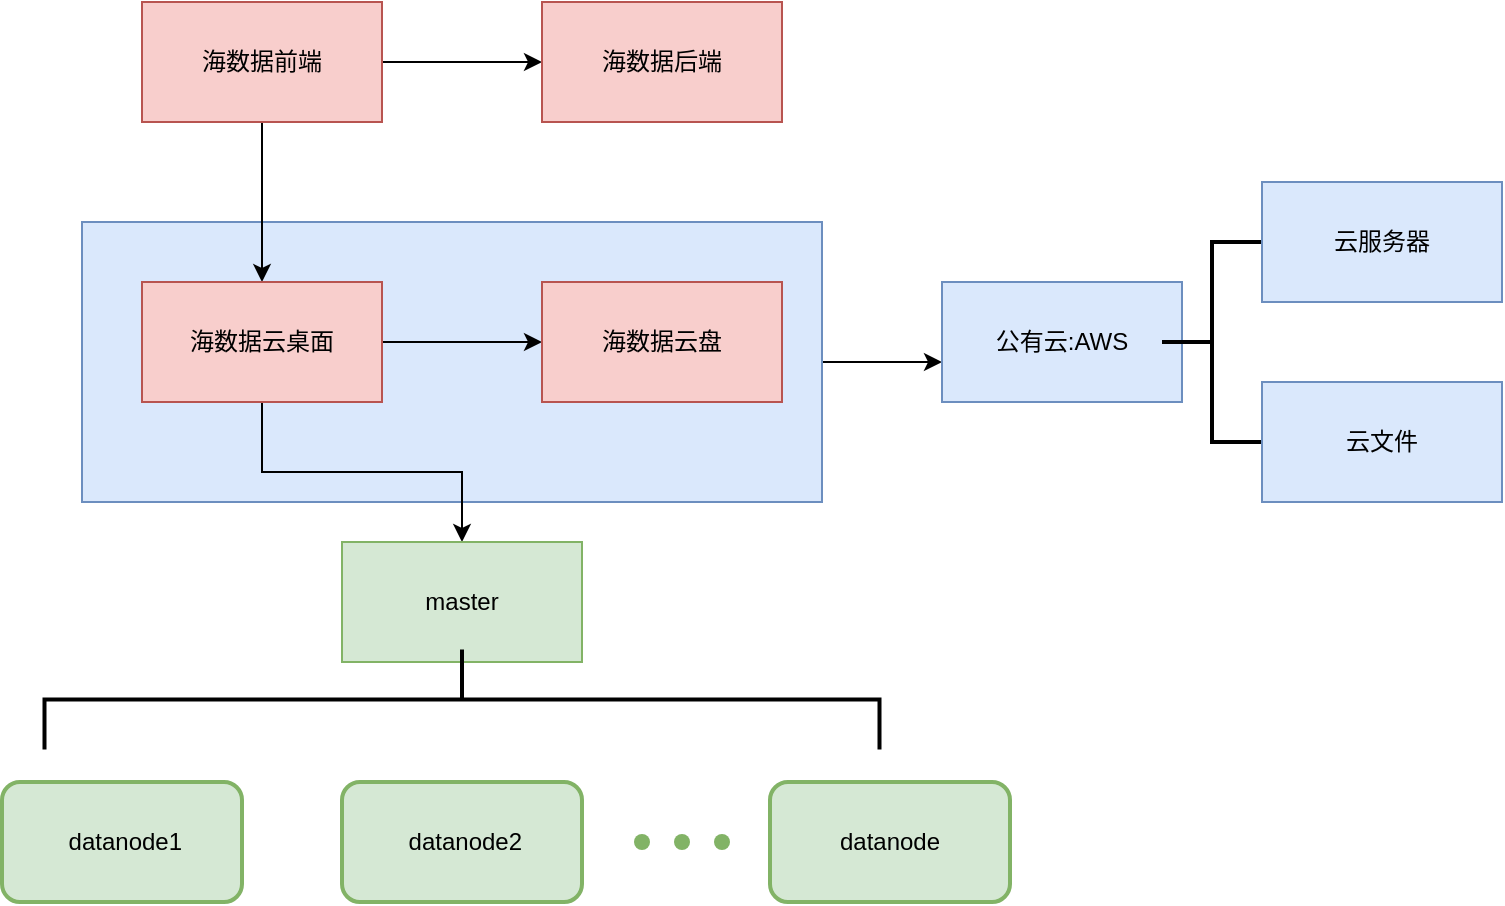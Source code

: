 <mxfile version="21.2.9" type="github">
  <diagram name="第 1 页" id="KF2C7taQEg4RF9lyiHHR">
    <mxGraphModel dx="1050" dy="573" grid="1" gridSize="10" guides="1" tooltips="1" connect="1" arrows="1" fold="1" page="1" pageScale="1" pageWidth="827" pageHeight="1169" math="0" shadow="0">
      <root>
        <mxCell id="0" />
        <mxCell id="1" parent="0" />
        <mxCell id="r_LWYGMSWzIiCB8v5pZB-24" value="" style="edgeStyle=orthogonalEdgeStyle;rounded=0;orthogonalLoop=1;jettySize=auto;html=1;" parent="1" source="r_LWYGMSWzIiCB8v5pZB-23" target="r_LWYGMSWzIiCB8v5pZB-9" edge="1">
          <mxGeometry relative="1" as="geometry">
            <Array as="points">
              <mxPoint x="490" y="270" />
              <mxPoint x="490" y="270" />
            </Array>
          </mxGeometry>
        </mxCell>
        <mxCell id="r_LWYGMSWzIiCB8v5pZB-23" value="" style="rounded=0;whiteSpace=wrap;html=1;fillColor=#dae8fc;strokeColor=#6c8ebf;" parent="1" vertex="1">
          <mxGeometry x="70" y="200" width="370" height="140" as="geometry" />
        </mxCell>
        <mxCell id="r_LWYGMSWzIiCB8v5pZB-4" value="" style="edgeStyle=orthogonalEdgeStyle;rounded=0;orthogonalLoop=1;jettySize=auto;html=1;" parent="1" source="r_LWYGMSWzIiCB8v5pZB-1" target="r_LWYGMSWzIiCB8v5pZB-3" edge="1">
          <mxGeometry relative="1" as="geometry" />
        </mxCell>
        <mxCell id="r_LWYGMSWzIiCB8v5pZB-6" value="" style="edgeStyle=orthogonalEdgeStyle;rounded=0;orthogonalLoop=1;jettySize=auto;html=1;" parent="1" source="r_LWYGMSWzIiCB8v5pZB-1" target="r_LWYGMSWzIiCB8v5pZB-5" edge="1">
          <mxGeometry relative="1" as="geometry" />
        </mxCell>
        <mxCell id="r_LWYGMSWzIiCB8v5pZB-1" value="海数据前端" style="rounded=0;whiteSpace=wrap;html=1;fillColor=#f8cecc;strokeColor=#b85450;" parent="1" vertex="1">
          <mxGeometry x="100" y="90" width="120" height="60" as="geometry" />
        </mxCell>
        <mxCell id="r_LWYGMSWzIiCB8v5pZB-3" value="海数据后端" style="rounded=0;whiteSpace=wrap;html=1;fillColor=#f8cecc;strokeColor=#b85450;" parent="1" vertex="1">
          <mxGeometry x="300" y="90" width="120" height="60" as="geometry" />
        </mxCell>
        <mxCell id="r_LWYGMSWzIiCB8v5pZB-8" value="" style="edgeStyle=orthogonalEdgeStyle;rounded=0;orthogonalLoop=1;jettySize=auto;html=1;" parent="1" source="r_LWYGMSWzIiCB8v5pZB-5" target="r_LWYGMSWzIiCB8v5pZB-7" edge="1">
          <mxGeometry relative="1" as="geometry" />
        </mxCell>
        <mxCell id="r_LWYGMSWzIiCB8v5pZB-16" value="" style="edgeStyle=orthogonalEdgeStyle;rounded=0;orthogonalLoop=1;jettySize=auto;html=1;" parent="1" source="r_LWYGMSWzIiCB8v5pZB-5" target="r_LWYGMSWzIiCB8v5pZB-15" edge="1">
          <mxGeometry relative="1" as="geometry" />
        </mxCell>
        <mxCell id="r_LWYGMSWzIiCB8v5pZB-5" value="海数据云桌面" style="rounded=0;whiteSpace=wrap;html=1;fillColor=#f8cecc;strokeColor=#b85450;" parent="1" vertex="1">
          <mxGeometry x="100" y="230" width="120" height="60" as="geometry" />
        </mxCell>
        <mxCell id="r_LWYGMSWzIiCB8v5pZB-7" value="海数据云盘" style="whiteSpace=wrap;html=1;fillColor=#f8cecc;strokeColor=#b85450;rounded=0;" parent="1" vertex="1">
          <mxGeometry x="300" y="230" width="120" height="60" as="geometry" />
        </mxCell>
        <mxCell id="r_LWYGMSWzIiCB8v5pZB-9" value="公有云:AWS" style="whiteSpace=wrap;html=1;fillColor=#dae8fc;strokeColor=#6c8ebf;rounded=0;" parent="1" vertex="1">
          <mxGeometry x="500" y="230" width="120" height="60" as="geometry" />
        </mxCell>
        <mxCell id="r_LWYGMSWzIiCB8v5pZB-13" value="" style="strokeWidth=2;html=1;shape=mxgraph.flowchart.annotation_2;align=left;labelPosition=right;pointerEvents=1;" parent="1" vertex="1">
          <mxGeometry x="610" y="210" width="50" height="100" as="geometry" />
        </mxCell>
        <mxCell id="r_LWYGMSWzIiCB8v5pZB-14" value="云服务器" style="rounded=0;whiteSpace=wrap;html=1;fillColor=#dae8fc;strokeColor=#6c8ebf;" parent="1" vertex="1">
          <mxGeometry x="660" y="180" width="120" height="60" as="geometry" />
        </mxCell>
        <mxCell id="r_LWYGMSWzIiCB8v5pZB-15" value="master" style="whiteSpace=wrap;html=1;fillColor=#d5e8d4;strokeColor=#82b366;rounded=0;" parent="1" vertex="1">
          <mxGeometry x="200" y="360" width="120" height="60" as="geometry" />
        </mxCell>
        <mxCell id="r_LWYGMSWzIiCB8v5pZB-17" value="" style="strokeWidth=2;html=1;shape=mxgraph.flowchart.annotation_2;align=left;labelPosition=right;pointerEvents=1;rotation=90;" parent="1" vertex="1">
          <mxGeometry x="235" y="230" width="50" height="417.5" as="geometry" />
        </mxCell>
        <mxCell id="r_LWYGMSWzIiCB8v5pZB-20" value="&lt;span style=&quot;white-space: pre;&quot;&gt; &lt;/span&gt;datanode1" style="rounded=1;whiteSpace=wrap;html=1;align=center;strokeWidth=2;fillColor=#d5e8d4;strokeColor=#82b366;" parent="1" vertex="1">
          <mxGeometry x="30" y="480" width="120" height="60" as="geometry" />
        </mxCell>
        <mxCell id="r_LWYGMSWzIiCB8v5pZB-22" value="云文件" style="rounded=0;whiteSpace=wrap;html=1;fillColor=#dae8fc;strokeColor=#6c8ebf;" parent="1" vertex="1">
          <mxGeometry x="660" y="280" width="120" height="60" as="geometry" />
        </mxCell>
        <mxCell id="r_LWYGMSWzIiCB8v5pZB-25" value="&lt;span style=&quot;white-space: pre;&quot;&gt; &lt;/span&gt;datanode2" style="rounded=1;whiteSpace=wrap;html=1;align=center;strokeWidth=2;fillColor=#d5e8d4;strokeColor=#82b366;" parent="1" vertex="1">
          <mxGeometry x="200" y="480" width="120" height="60" as="geometry" />
        </mxCell>
        <mxCell id="r_LWYGMSWzIiCB8v5pZB-27" value="" style="shape=waypoint;sketch=0;size=6;pointerEvents=1;points=[];fillColor=#d5e8d4;resizable=0;rotatable=0;perimeter=centerPerimeter;snapToPoint=1;align=left;strokeColor=#82b366;rounded=1;strokeWidth=2;" parent="1" vertex="1">
          <mxGeometry x="340" y="500" width="20" height="20" as="geometry" />
        </mxCell>
        <mxCell id="r_LWYGMSWzIiCB8v5pZB-29" value="" style="shape=waypoint;sketch=0;size=6;pointerEvents=1;points=[];fillColor=#d5e8d4;resizable=0;rotatable=0;perimeter=centerPerimeter;snapToPoint=1;align=left;strokeColor=#82b366;rounded=1;strokeWidth=2;" parent="1" vertex="1">
          <mxGeometry x="360" y="500" width="20" height="20" as="geometry" />
        </mxCell>
        <mxCell id="r_LWYGMSWzIiCB8v5pZB-31" value="" style="shape=waypoint;sketch=0;size=6;pointerEvents=1;points=[];fillColor=#d5e8d4;resizable=0;rotatable=0;perimeter=centerPerimeter;snapToPoint=1;align=left;strokeColor=#82b366;rounded=1;strokeWidth=2;" parent="1" vertex="1">
          <mxGeometry x="380" y="500" width="20" height="20" as="geometry" />
        </mxCell>
        <mxCell id="r_LWYGMSWzIiCB8v5pZB-33" value="datanode" style="whiteSpace=wrap;html=1;align=center;fillColor=#d5e8d4;strokeColor=#82b366;sketch=0;rounded=1;strokeWidth=2;" parent="1" vertex="1">
          <mxGeometry x="414" y="480" width="120" height="60" as="geometry" />
        </mxCell>
      </root>
    </mxGraphModel>
  </diagram>
</mxfile>
